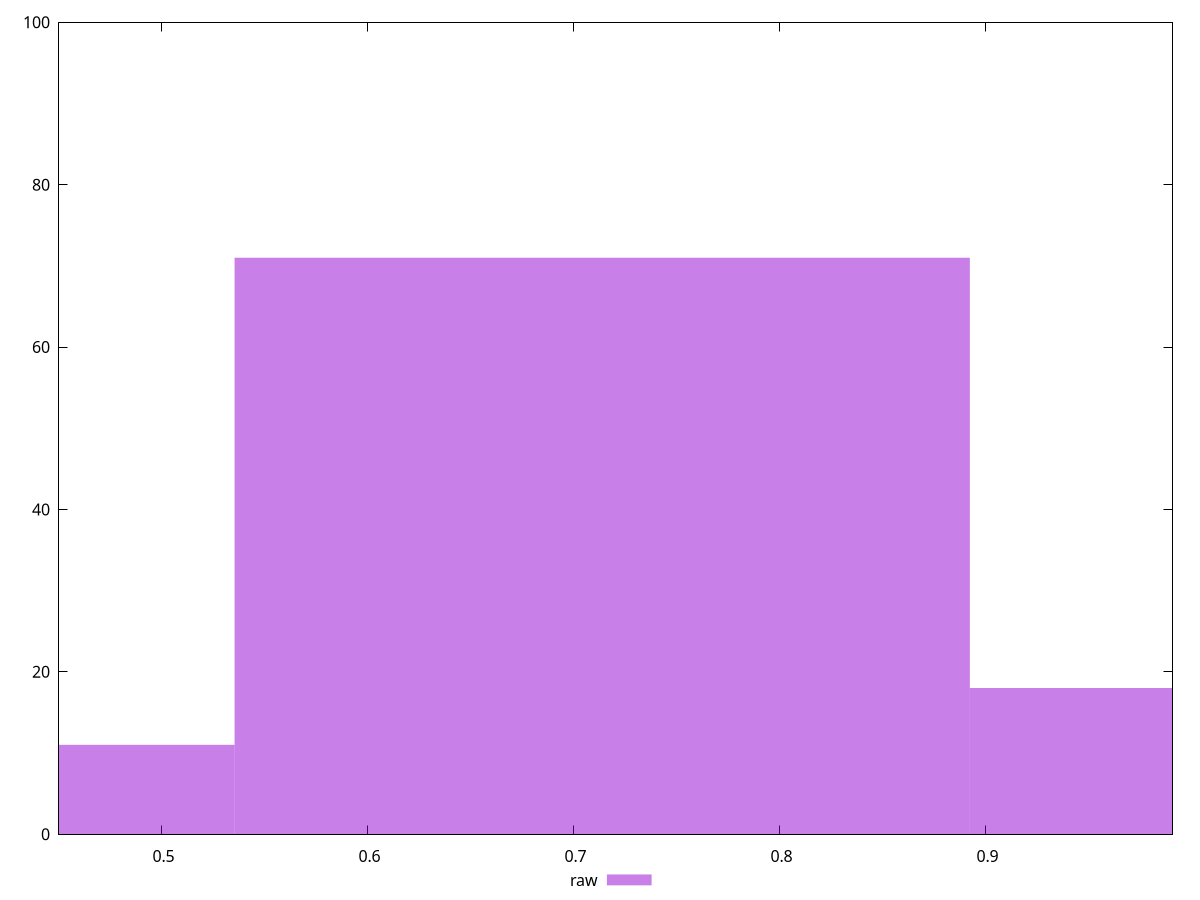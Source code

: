 reset

$raw <<EOF
0.7138863656297335 71
0.35694318281486676 11
1.0708295484446002 18
EOF

set key outside below
set boxwidth 0.35694318281486676
set xrange [0.4501854277139809:0.9907388318126007]
set yrange [0:100]
set trange [0:100]
set style fill transparent solid 0.5 noborder
set terminal svg size 640, 490 enhanced background rgb 'white'
set output "reports/report_00028_2021-02-24T12-49-42.674Z/meta/pScore/samples/card/raw/histogram.svg"

plot $raw title "raw" with boxes

reset

